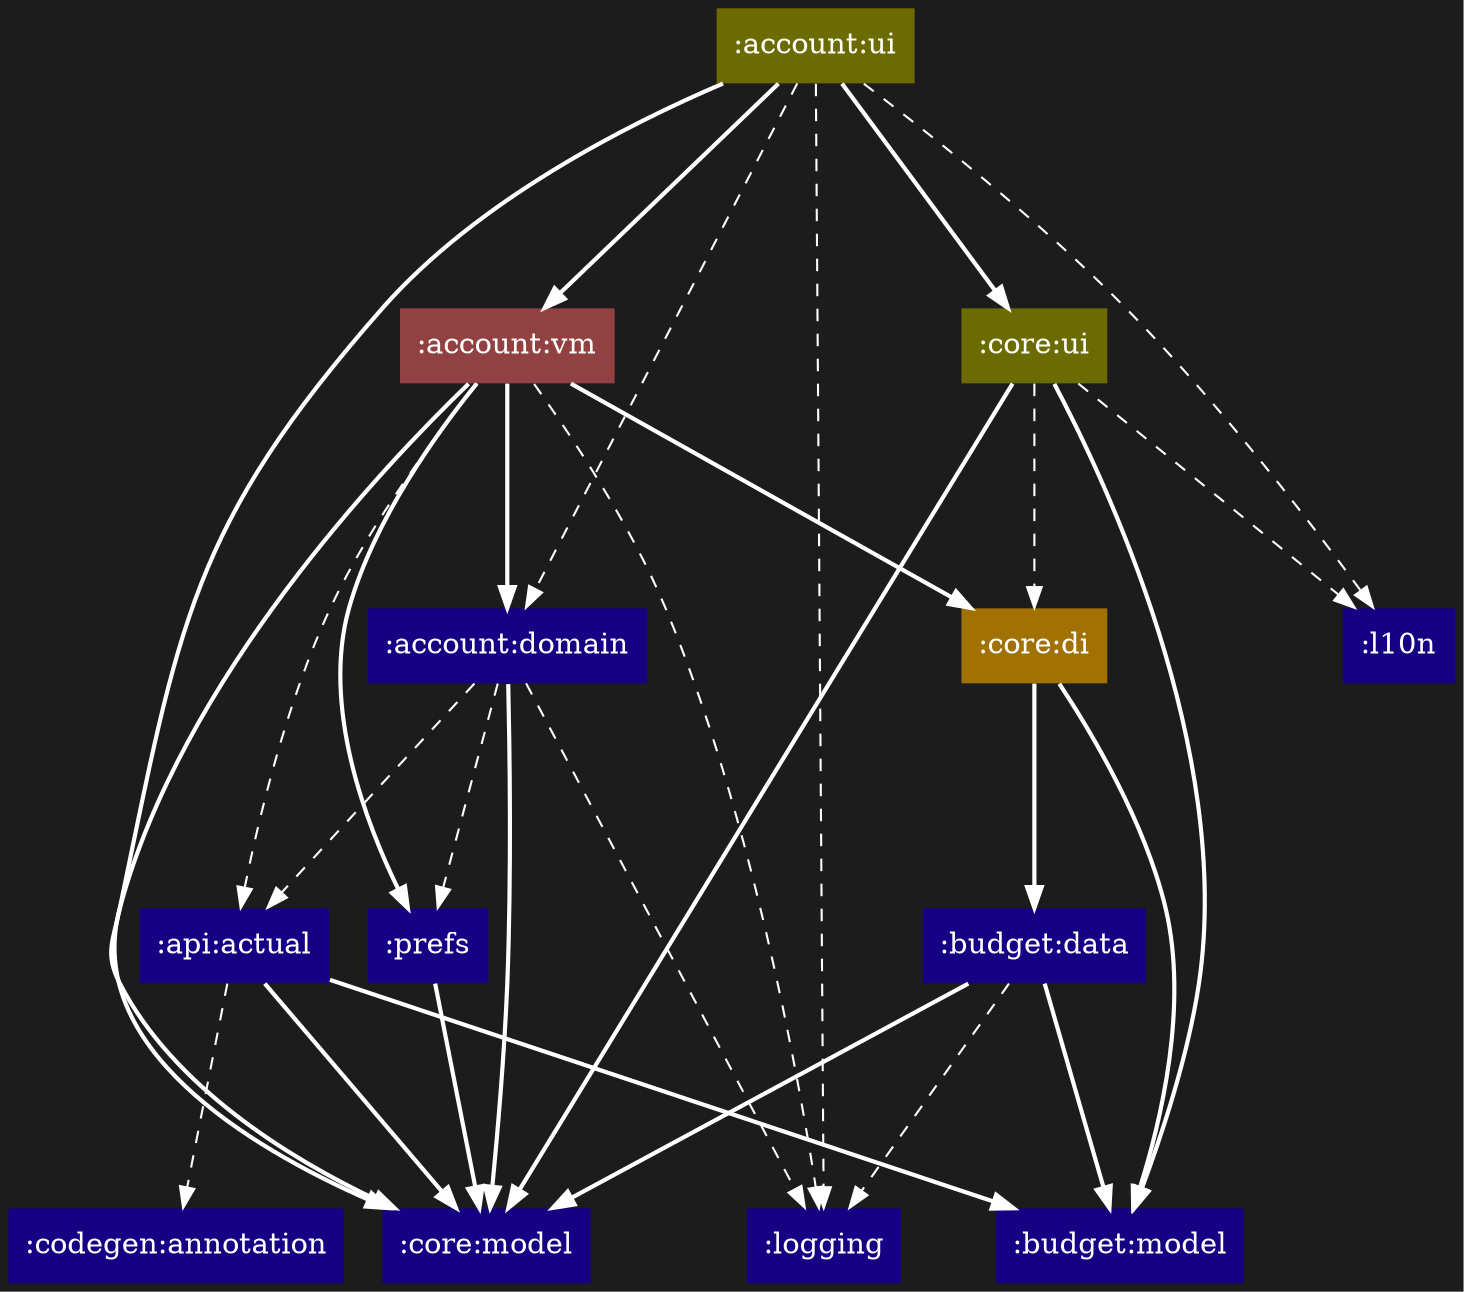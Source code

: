digraph {
  edge [arrowhead="normal",color="white"]
  graph [layout="dot",bgcolor="#1c1c1c",rankdir="TB",ranksep="1.5"]
  node [shape="box",style="filled",fontcolor="white",color="transparent"]
  ":account:domain" [fillcolor="#160185"]
  ":account:ui" [fillcolor="#6b6b01"]
  ":account:vm" [fillcolor="#914141"]
  ":api:actual" [fillcolor="#160185"]
  ":budget:data" [fillcolor="#160185"]
  ":budget:model" [fillcolor="#160185"]
  ":codegen:annotation" [fillcolor="#160185"]
  ":core:di" [fillcolor="#a17103"]
  ":core:model" [fillcolor="#160185"]
  ":core:ui" [fillcolor="#6b6b01"]
  ":l10n" [fillcolor="#160185"]
  ":logging" [fillcolor="#160185"]
  ":prefs" [fillcolor="#160185"]
  ":account:domain" -> ":api:actual" [style="dashed"]
  ":account:domain" -> ":core:model" [style="bold"]
  ":account:domain" -> ":logging" [style="dashed"]
  ":account:domain" -> ":prefs" [style="dashed"]
  ":account:ui" -> ":account:domain" [style="dashed"]
  ":account:ui" -> ":account:vm" [style="bold"]
  ":account:ui" -> ":core:model" [style="bold"]
  ":account:ui" -> ":core:ui" [style="bold"]
  ":account:ui" -> ":l10n" [style="dashed"]
  ":account:ui" -> ":logging" [style="dashed"]
  ":account:vm" -> ":account:domain" [style="bold"]
  ":account:vm" -> ":api:actual" [style="dashed"]
  ":account:vm" -> ":core:di" [style="bold"]
  ":account:vm" -> ":core:model" [style="bold"]
  ":account:vm" -> ":logging" [style="dashed"]
  ":account:vm" -> ":prefs" [style="bold"]
  ":api:actual" -> ":budget:model" [style="bold"]
  ":api:actual" -> ":codegen:annotation" [style="dashed"]
  ":api:actual" -> ":core:model" [style="bold"]
  ":budget:data" -> ":budget:model" [style="bold"]
  ":budget:data" -> ":core:model" [style="bold"]
  ":budget:data" -> ":logging" [style="dashed"]
  ":core:di" -> ":budget:data" [style="bold"]
  ":core:di" -> ":budget:model" [style="bold"]
  ":core:ui" -> ":budget:model" [style="bold"]
  ":core:ui" -> ":core:di" [style="dashed"]
  ":core:ui" -> ":core:model" [style="bold"]
  ":core:ui" -> ":l10n" [style="dashed"]
  ":prefs" -> ":core:model" [style="bold"]
}
